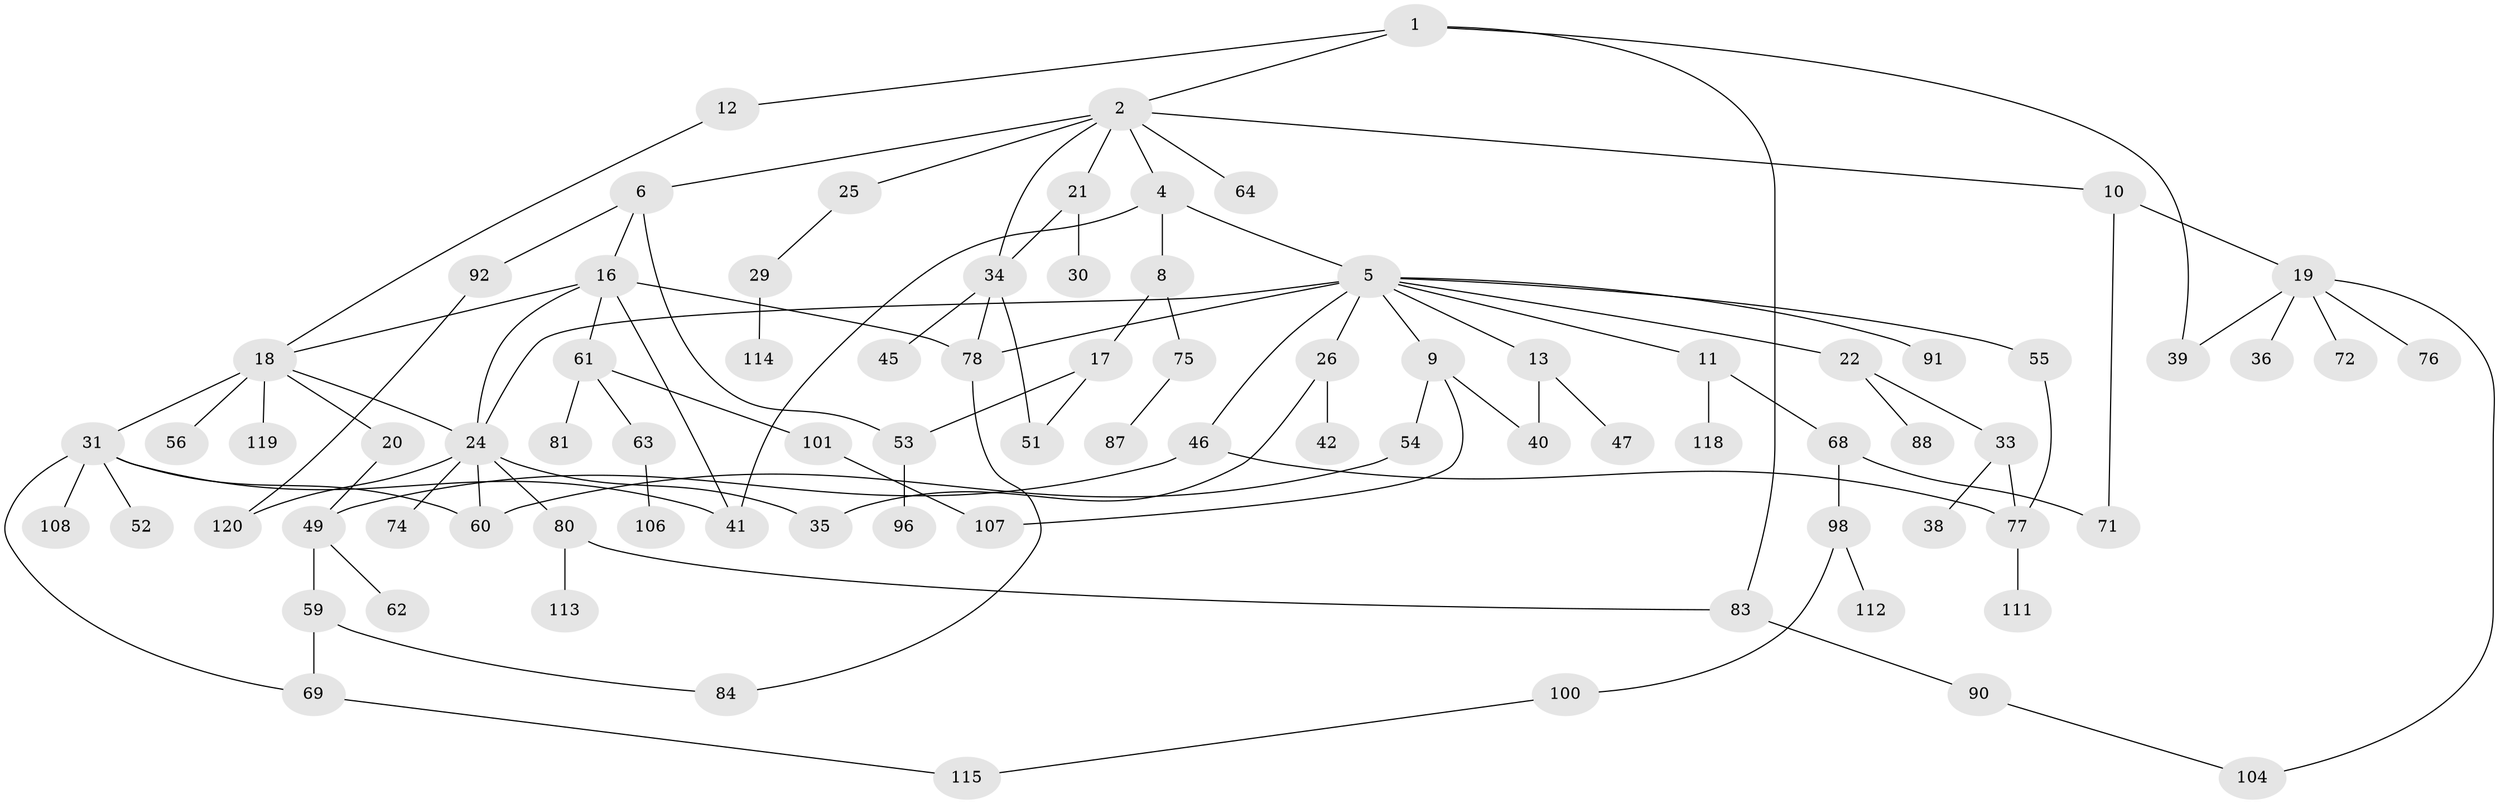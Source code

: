 // Generated by graph-tools (version 1.1) at 2025/23/03/03/25 07:23:31]
// undirected, 83 vertices, 108 edges
graph export_dot {
graph [start="1"]
  node [color=gray90,style=filled];
  1 [super="+95"];
  2 [super="+3"];
  4 [super="+15"];
  5 [super="+7"];
  6;
  8;
  9 [super="+32"];
  10;
  11 [super="+14"];
  12 [super="+48"];
  13;
  16 [super="+43"];
  17 [super="+50"];
  18 [super="+23"];
  19 [super="+28"];
  20 [super="+57"];
  21;
  22 [super="+66"];
  24 [super="+73"];
  25;
  26 [super="+27"];
  29 [super="+97"];
  30 [super="+44"];
  31 [super="+37"];
  33;
  34;
  35 [super="+67"];
  36;
  38;
  39 [super="+116"];
  40 [super="+65"];
  41;
  42 [super="+94"];
  45;
  46;
  47;
  49 [super="+58"];
  51;
  52;
  53 [super="+70"];
  54 [super="+99"];
  55;
  56;
  59;
  60;
  61 [super="+105"];
  62 [super="+117"];
  63;
  64;
  68;
  69 [super="+103"];
  71 [super="+86"];
  72;
  74;
  75 [super="+89"];
  76 [super="+79"];
  77 [super="+85"];
  78 [super="+93"];
  80 [super="+82"];
  81;
  83;
  84 [super="+121"];
  87;
  88;
  90 [super="+109"];
  91;
  92;
  96;
  98 [super="+102"];
  100;
  101;
  104;
  106;
  107 [super="+110"];
  108;
  111;
  112;
  113;
  114;
  115;
  118;
  119;
  120;
  1 -- 2;
  1 -- 12;
  1 -- 83;
  1 -- 39;
  2 -- 6;
  2 -- 10;
  2 -- 64;
  2 -- 34;
  2 -- 4;
  2 -- 21;
  2 -- 25;
  4 -- 5 [weight=2];
  4 -- 8;
  4 -- 41;
  5 -- 9;
  5 -- 11;
  5 -- 22;
  5 -- 26;
  5 -- 46;
  5 -- 55;
  5 -- 91;
  5 -- 13;
  5 -- 78;
  5 -- 24;
  6 -- 16;
  6 -- 92;
  6 -- 53;
  8 -- 17;
  8 -- 75;
  9 -- 40;
  9 -- 107;
  9 -- 54;
  10 -- 19;
  10 -- 71;
  11 -- 118;
  11 -- 68;
  12 -- 18;
  13 -- 47;
  13 -- 40;
  16 -- 24;
  16 -- 41;
  16 -- 78;
  16 -- 61;
  16 -- 18;
  17 -- 51;
  17 -- 53;
  18 -- 20;
  18 -- 56;
  18 -- 31;
  18 -- 119;
  18 -- 24;
  19 -- 36;
  19 -- 72;
  19 -- 76;
  19 -- 104;
  19 -- 39;
  20 -- 49;
  21 -- 30;
  21 -- 34;
  22 -- 33;
  22 -- 88;
  24 -- 35;
  24 -- 74;
  24 -- 80;
  24 -- 120;
  24 -- 60;
  25 -- 29;
  26 -- 42 [weight=2];
  26 -- 35;
  29 -- 114;
  31 -- 52;
  31 -- 60;
  31 -- 108;
  31 -- 41;
  31 -- 69;
  33 -- 38;
  33 -- 77;
  34 -- 45;
  34 -- 51;
  34 -- 78;
  46 -- 49;
  46 -- 77;
  49 -- 59;
  49 -- 62;
  53 -- 96;
  54 -- 60;
  55 -- 77;
  59 -- 69;
  59 -- 84;
  61 -- 63;
  61 -- 81;
  61 -- 101;
  63 -- 106;
  68 -- 71;
  68 -- 98;
  69 -- 115;
  75 -- 87;
  77 -- 111;
  78 -- 84;
  80 -- 113;
  80 -- 83;
  83 -- 90;
  90 -- 104;
  92 -- 120;
  98 -- 100;
  98 -- 112;
  100 -- 115;
  101 -- 107;
}

